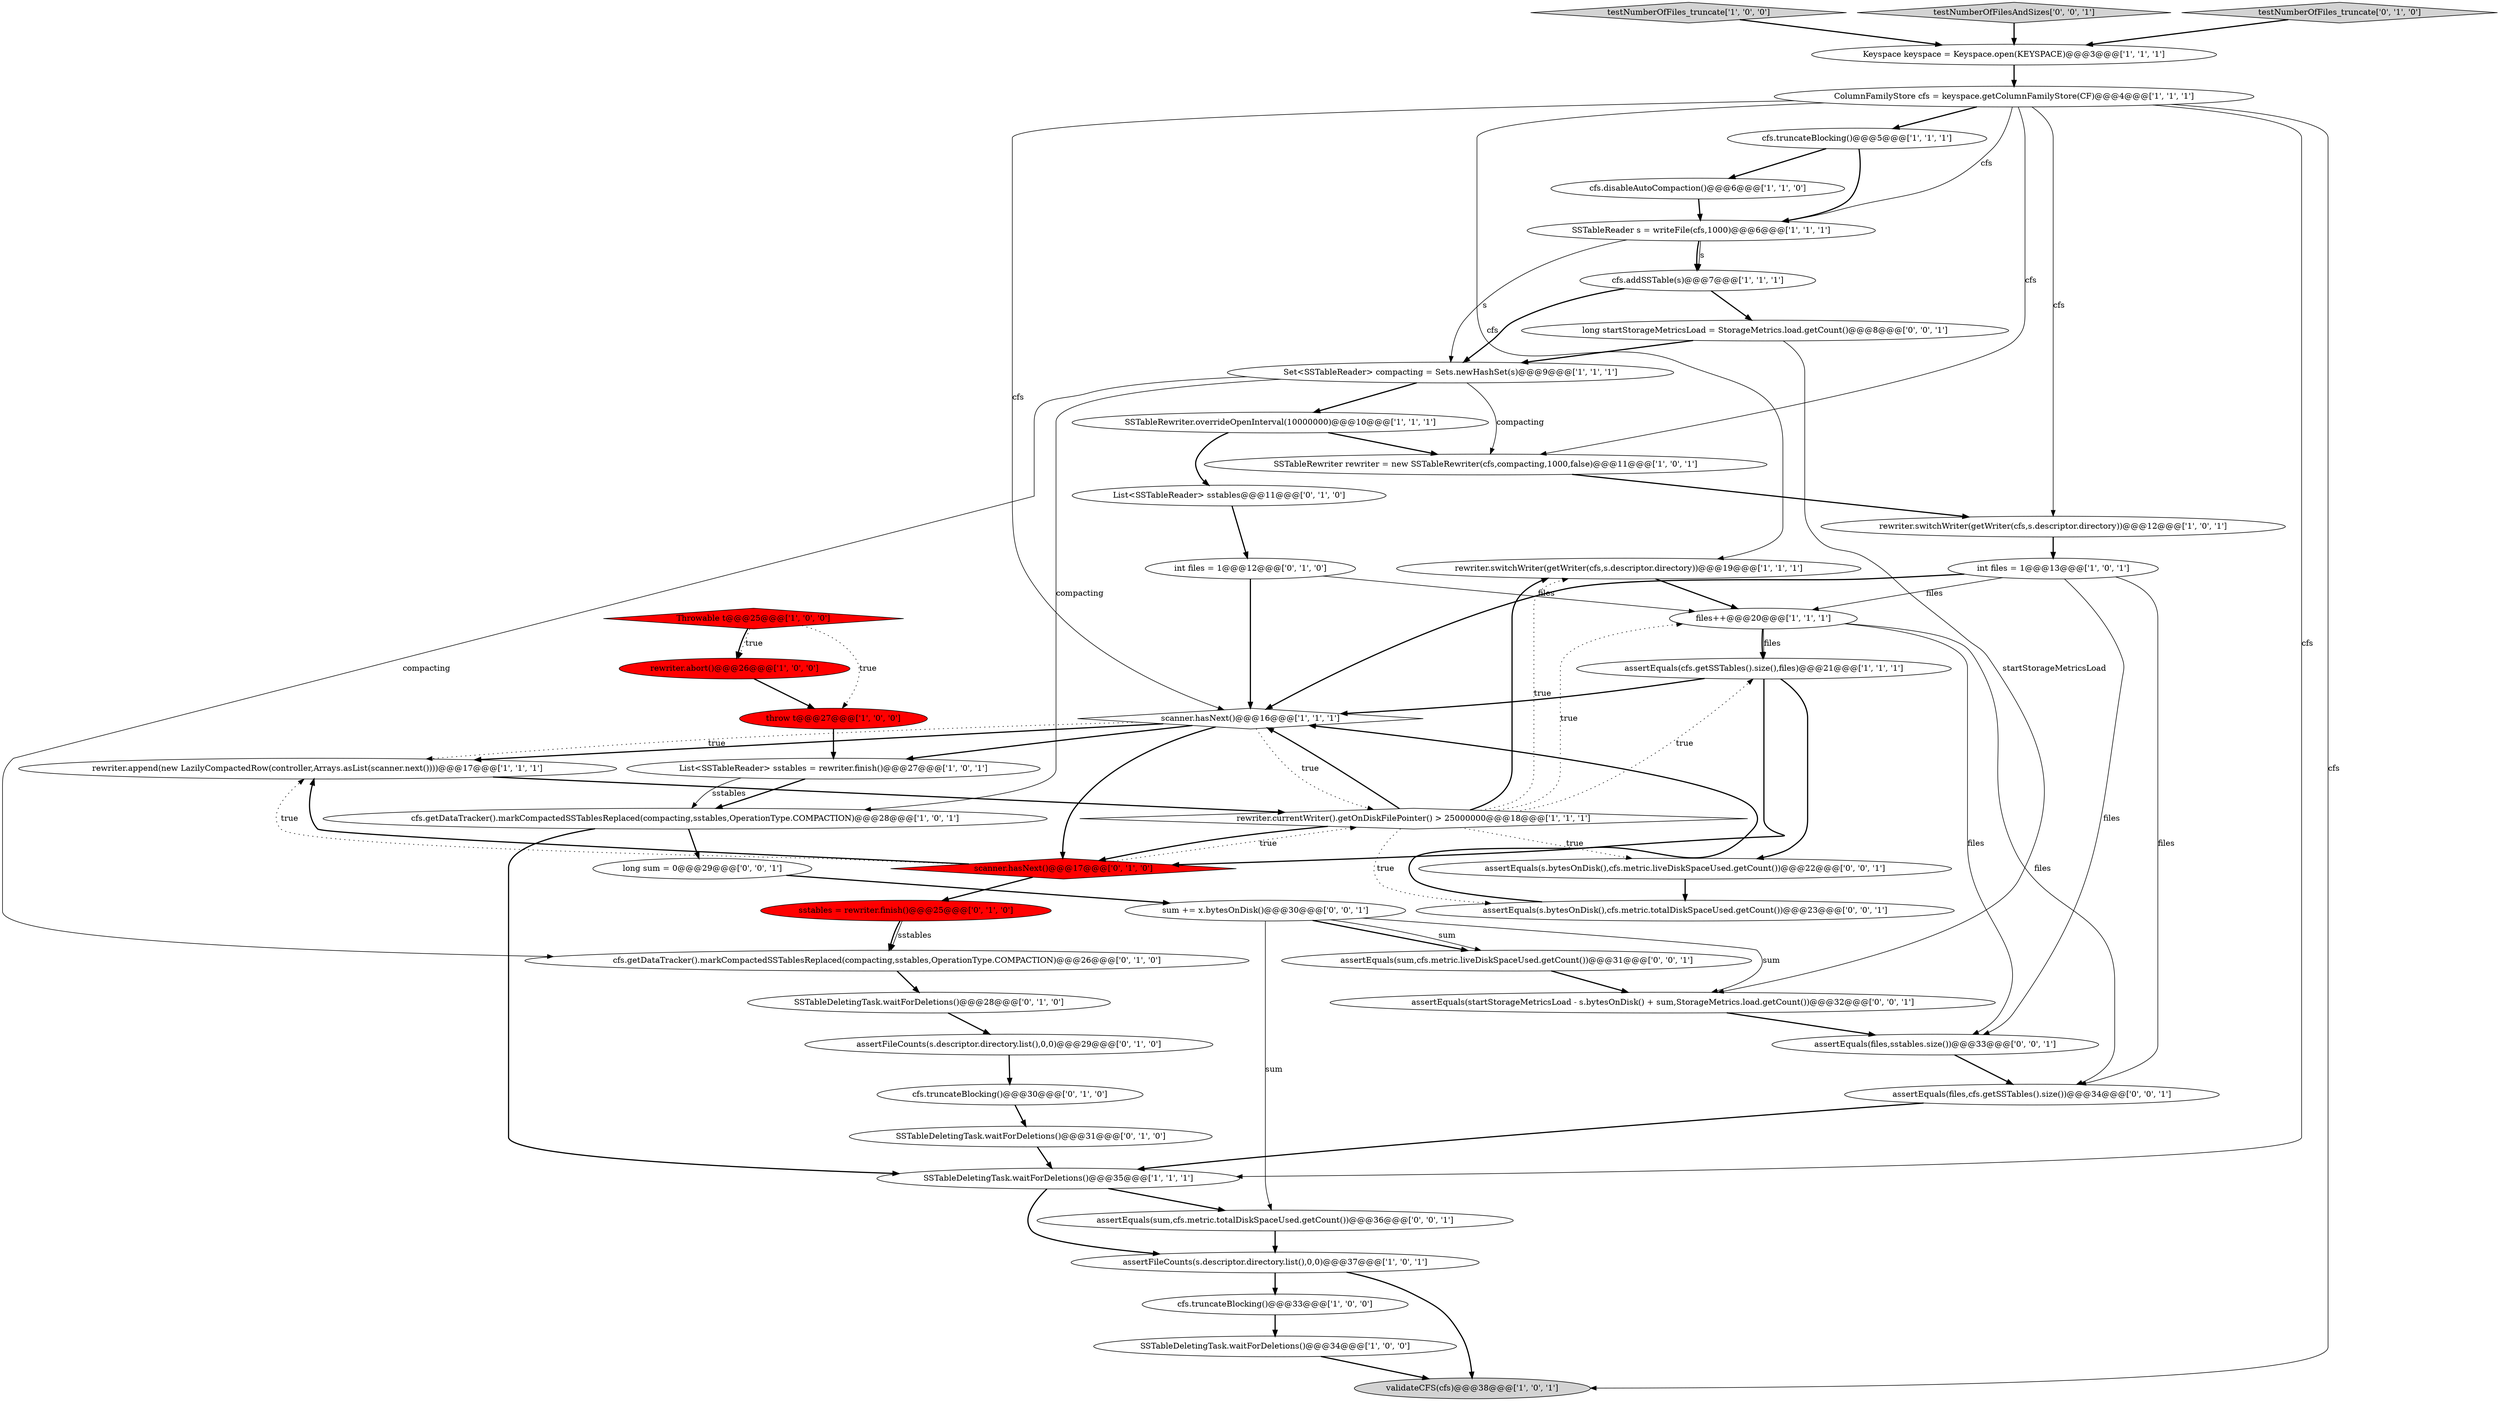 digraph {
4 [style = filled, label = "assertFileCounts(s.descriptor.directory.list(),0,0)@@@37@@@['1', '0', '1']", fillcolor = white, shape = ellipse image = "AAA0AAABBB1BBB"];
40 [style = filled, label = "sum += x.bytesOnDisk()@@@30@@@['0', '0', '1']", fillcolor = white, shape = ellipse image = "AAA0AAABBB3BBB"];
20 [style = filled, label = "throw t@@@27@@@['1', '0', '0']", fillcolor = red, shape = ellipse image = "AAA1AAABBB1BBB"];
12 [style = filled, label = "SSTableDeletingTask.waitForDeletions()@@@34@@@['1', '0', '0']", fillcolor = white, shape = ellipse image = "AAA0AAABBB1BBB"];
47 [style = filled, label = "long sum = 0@@@29@@@['0', '0', '1']", fillcolor = white, shape = ellipse image = "AAA0AAABBB3BBB"];
48 [style = filled, label = "assertEquals(files,sstables.size())@@@33@@@['0', '0', '1']", fillcolor = white, shape = ellipse image = "AAA0AAABBB3BBB"];
42 [style = filled, label = "assertEquals(s.bytesOnDisk(),cfs.metric.totalDiskSpaceUsed.getCount())@@@23@@@['0', '0', '1']", fillcolor = white, shape = ellipse image = "AAA0AAABBB3BBB"];
8 [style = filled, label = "cfs.getDataTracker().markCompactedSSTablesReplaced(compacting,sstables,OperationType.COMPACTION)@@@28@@@['1', '0', '1']", fillcolor = white, shape = ellipse image = "AAA0AAABBB1BBB"];
32 [style = filled, label = "int files = 1@@@12@@@['0', '1', '0']", fillcolor = white, shape = ellipse image = "AAA0AAABBB2BBB"];
13 [style = filled, label = "testNumberOfFiles_truncate['1', '0', '0']", fillcolor = lightgray, shape = diamond image = "AAA0AAABBB1BBB"];
29 [style = filled, label = "List<SSTableReader> sstables@@@11@@@['0', '1', '0']", fillcolor = white, shape = ellipse image = "AAA0AAABBB2BBB"];
41 [style = filled, label = "assertEquals(files,cfs.getSSTables().size())@@@34@@@['0', '0', '1']", fillcolor = white, shape = ellipse image = "AAA0AAABBB3BBB"];
26 [style = filled, label = "Set<SSTableReader> compacting = Sets.newHashSet(s)@@@9@@@['1', '1', '1']", fillcolor = white, shape = ellipse image = "AAA0AAABBB1BBB"];
39 [style = filled, label = "testNumberOfFilesAndSizes['0', '0', '1']", fillcolor = lightgray, shape = diamond image = "AAA0AAABBB3BBB"];
14 [style = filled, label = "rewriter.switchWriter(getWriter(cfs,s.descriptor.directory))@@@19@@@['1', '1', '1']", fillcolor = white, shape = ellipse image = "AAA0AAABBB1BBB"];
16 [style = filled, label = "rewriter.switchWriter(getWriter(cfs,s.descriptor.directory))@@@12@@@['1', '0', '1']", fillcolor = white, shape = ellipse image = "AAA0AAABBB1BBB"];
22 [style = filled, label = "scanner.hasNext()@@@16@@@['1', '1', '1']", fillcolor = white, shape = diamond image = "AAA0AAABBB1BBB"];
36 [style = filled, label = "sstables = rewriter.finish()@@@25@@@['0', '1', '0']", fillcolor = red, shape = ellipse image = "AAA1AAABBB2BBB"];
7 [style = filled, label = "rewriter.abort()@@@26@@@['1', '0', '0']", fillcolor = red, shape = ellipse image = "AAA1AAABBB1BBB"];
10 [style = filled, label = "rewriter.append(new LazilyCompactedRow(controller,Arrays.asList(scanner.next())))@@@17@@@['1', '1', '1']", fillcolor = white, shape = ellipse image = "AAA0AAABBB1BBB"];
3 [style = filled, label = "List<SSTableReader> sstables = rewriter.finish()@@@27@@@['1', '0', '1']", fillcolor = white, shape = ellipse image = "AAA0AAABBB1BBB"];
0 [style = filled, label = "SSTableDeletingTask.waitForDeletions()@@@35@@@['1', '1', '1']", fillcolor = white, shape = ellipse image = "AAA0AAABBB1BBB"];
31 [style = filled, label = "scanner.hasNext()@@@17@@@['0', '1', '0']", fillcolor = red, shape = diamond image = "AAA1AAABBB2BBB"];
15 [style = filled, label = "files++@@@20@@@['1', '1', '1']", fillcolor = white, shape = ellipse image = "AAA0AAABBB1BBB"];
28 [style = filled, label = "assertFileCounts(s.descriptor.directory.list(),0,0)@@@29@@@['0', '1', '0']", fillcolor = white, shape = ellipse image = "AAA0AAABBB2BBB"];
2 [style = filled, label = "cfs.addSSTable(s)@@@7@@@['1', '1', '1']", fillcolor = white, shape = ellipse image = "AAA0AAABBB1BBB"];
11 [style = filled, label = "int files = 1@@@13@@@['1', '0', '1']", fillcolor = white, shape = ellipse image = "AAA0AAABBB1BBB"];
37 [style = filled, label = "testNumberOfFiles_truncate['0', '1', '0']", fillcolor = lightgray, shape = diamond image = "AAA0AAABBB2BBB"];
45 [style = filled, label = "long startStorageMetricsLoad = StorageMetrics.load.getCount()@@@8@@@['0', '0', '1']", fillcolor = white, shape = ellipse image = "AAA0AAABBB3BBB"];
33 [style = filled, label = "SSTableDeletingTask.waitForDeletions()@@@28@@@['0', '1', '0']", fillcolor = white, shape = ellipse image = "AAA0AAABBB2BBB"];
44 [style = filled, label = "assertEquals(sum,cfs.metric.liveDiskSpaceUsed.getCount())@@@31@@@['0', '0', '1']", fillcolor = white, shape = ellipse image = "AAA0AAABBB3BBB"];
1 [style = filled, label = "SSTableReader s = writeFile(cfs,1000)@@@6@@@['1', '1', '1']", fillcolor = white, shape = ellipse image = "AAA0AAABBB1BBB"];
34 [style = filled, label = "SSTableDeletingTask.waitForDeletions()@@@31@@@['0', '1', '0']", fillcolor = white, shape = ellipse image = "AAA0AAABBB2BBB"];
21 [style = filled, label = "SSTableRewriter.overrideOpenInterval(10000000)@@@10@@@['1', '1', '1']", fillcolor = white, shape = ellipse image = "AAA0AAABBB1BBB"];
38 [style = filled, label = "assertEquals(startStorageMetricsLoad - s.bytesOnDisk() + sum,StorageMetrics.load.getCount())@@@32@@@['0', '0', '1']", fillcolor = white, shape = ellipse image = "AAA0AAABBB3BBB"];
19 [style = filled, label = "Keyspace keyspace = Keyspace.open(KEYSPACE)@@@3@@@['1', '1', '1']", fillcolor = white, shape = ellipse image = "AAA0AAABBB1BBB"];
18 [style = filled, label = "Throwable t@@@25@@@['1', '0', '0']", fillcolor = red, shape = diamond image = "AAA1AAABBB1BBB"];
25 [style = filled, label = "ColumnFamilyStore cfs = keyspace.getColumnFamilyStore(CF)@@@4@@@['1', '1', '1']", fillcolor = white, shape = ellipse image = "AAA0AAABBB1BBB"];
46 [style = filled, label = "assertEquals(sum,cfs.metric.totalDiskSpaceUsed.getCount())@@@36@@@['0', '0', '1']", fillcolor = white, shape = ellipse image = "AAA0AAABBB3BBB"];
5 [style = filled, label = "cfs.truncateBlocking()@@@5@@@['1', '1', '1']", fillcolor = white, shape = ellipse image = "AAA0AAABBB1BBB"];
35 [style = filled, label = "cfs.truncateBlocking()@@@30@@@['0', '1', '0']", fillcolor = white, shape = ellipse image = "AAA0AAABBB2BBB"];
9 [style = filled, label = "assertEquals(cfs.getSSTables().size(),files)@@@21@@@['1', '1', '1']", fillcolor = white, shape = ellipse image = "AAA0AAABBB1BBB"];
43 [style = filled, label = "assertEquals(s.bytesOnDisk(),cfs.metric.liveDiskSpaceUsed.getCount())@@@22@@@['0', '0', '1']", fillcolor = white, shape = ellipse image = "AAA0AAABBB3BBB"];
24 [style = filled, label = "validateCFS(cfs)@@@38@@@['1', '0', '1']", fillcolor = lightgray, shape = ellipse image = "AAA0AAABBB1BBB"];
23 [style = filled, label = "SSTableRewriter rewriter = new SSTableRewriter(cfs,compacting,1000,false)@@@11@@@['1', '0', '1']", fillcolor = white, shape = ellipse image = "AAA0AAABBB1BBB"];
17 [style = filled, label = "rewriter.currentWriter().getOnDiskFilePointer() > 25000000@@@18@@@['1', '1', '1']", fillcolor = white, shape = diamond image = "AAA0AAABBB1BBB"];
30 [style = filled, label = "cfs.getDataTracker().markCompactedSSTablesReplaced(compacting,sstables,OperationType.COMPACTION)@@@26@@@['0', '1', '0']", fillcolor = white, shape = ellipse image = "AAA0AAABBB2BBB"];
6 [style = filled, label = "cfs.truncateBlocking()@@@33@@@['1', '0', '0']", fillcolor = white, shape = ellipse image = "AAA0AAABBB1BBB"];
27 [style = filled, label = "cfs.disableAutoCompaction()@@@6@@@['1', '1', '0']", fillcolor = white, shape = ellipse image = "AAA0AAABBB1BBB"];
41->0 [style = bold, label=""];
40->38 [style = solid, label="sum"];
32->22 [style = bold, label=""];
39->19 [style = bold, label=""];
2->26 [style = bold, label=""];
0->46 [style = bold, label=""];
43->42 [style = bold, label=""];
17->14 [style = dotted, label="true"];
10->17 [style = bold, label=""];
25->23 [style = solid, label="cfs"];
18->20 [style = dotted, label="true"];
9->43 [style = bold, label=""];
1->2 [style = solid, label="s"];
15->9 [style = solid, label="files"];
8->0 [style = bold, label=""];
45->38 [style = solid, label="startStorageMetricsLoad"];
36->30 [style = solid, label="sstables"];
17->15 [style = dotted, label="true"];
17->14 [style = bold, label=""];
8->47 [style = bold, label=""];
11->15 [style = solid, label="files"];
11->41 [style = solid, label="files"];
25->1 [style = solid, label="cfs"];
48->41 [style = bold, label=""];
33->28 [style = bold, label=""];
20->3 [style = bold, label=""];
31->10 [style = dotted, label="true"];
34->0 [style = bold, label=""];
44->38 [style = bold, label=""];
19->25 [style = bold, label=""];
25->14 [style = solid, label="cfs"];
5->1 [style = bold, label=""];
36->30 [style = bold, label=""];
28->35 [style = bold, label=""];
21->29 [style = bold, label=""];
46->4 [style = bold, label=""];
15->48 [style = solid, label="files"];
15->9 [style = bold, label=""];
29->32 [style = bold, label=""];
1->26 [style = solid, label="s"];
31->17 [style = dotted, label="true"];
17->43 [style = dotted, label="true"];
14->15 [style = bold, label=""];
25->22 [style = solid, label="cfs"];
42->22 [style = bold, label=""];
26->8 [style = solid, label="compacting"];
18->7 [style = bold, label=""];
35->34 [style = bold, label=""];
21->23 [style = bold, label=""];
9->22 [style = bold, label=""];
4->24 [style = bold, label=""];
18->7 [style = dotted, label="true"];
30->33 [style = bold, label=""];
47->40 [style = bold, label=""];
9->31 [style = bold, label=""];
31->36 [style = bold, label=""];
25->24 [style = solid, label="cfs"];
7->20 [style = bold, label=""];
12->24 [style = bold, label=""];
38->48 [style = bold, label=""];
26->30 [style = solid, label="compacting"];
26->21 [style = bold, label=""];
25->0 [style = solid, label="cfs"];
13->19 [style = bold, label=""];
17->42 [style = dotted, label="true"];
31->10 [style = bold, label=""];
3->8 [style = bold, label=""];
22->10 [style = bold, label=""];
11->22 [style = bold, label=""];
2->45 [style = bold, label=""];
25->5 [style = bold, label=""];
1->2 [style = bold, label=""];
40->44 [style = bold, label=""];
6->12 [style = bold, label=""];
23->16 [style = bold, label=""];
27->1 [style = bold, label=""];
22->10 [style = dotted, label="true"];
16->11 [style = bold, label=""];
15->41 [style = solid, label="files"];
4->6 [style = bold, label=""];
26->23 [style = solid, label="compacting"];
17->31 [style = bold, label=""];
25->16 [style = solid, label="cfs"];
22->31 [style = bold, label=""];
32->15 [style = solid, label="files"];
17->22 [style = bold, label=""];
22->3 [style = bold, label=""];
40->46 [style = solid, label="sum"];
11->48 [style = solid, label="files"];
0->4 [style = bold, label=""];
17->9 [style = dotted, label="true"];
3->8 [style = solid, label="sstables"];
22->17 [style = dotted, label="true"];
45->26 [style = bold, label=""];
37->19 [style = bold, label=""];
5->27 [style = bold, label=""];
40->44 [style = solid, label="sum"];
}

